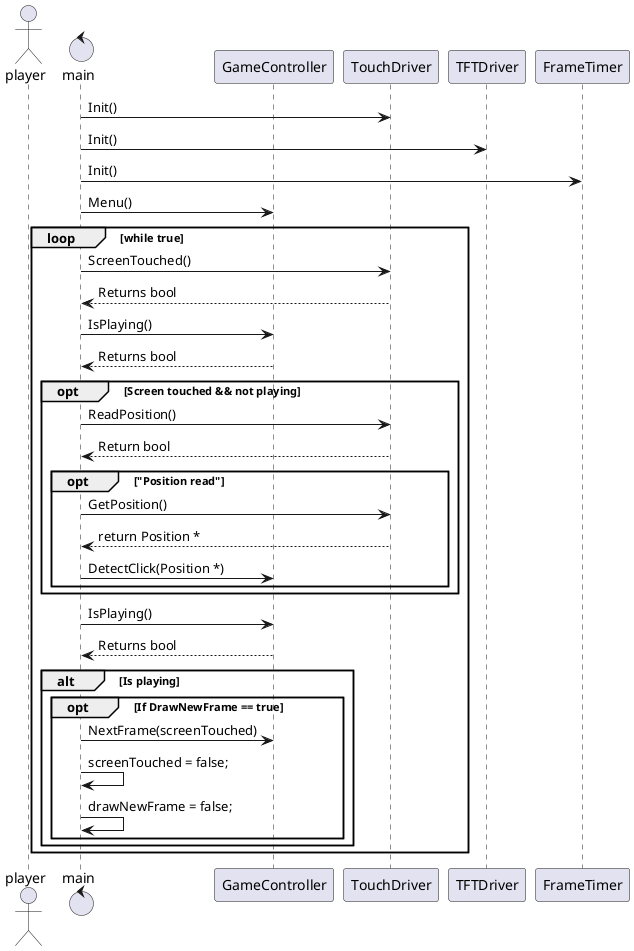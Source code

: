 @startuml
actor player
control main
participant GameController
participant TouchDriver
participant TFTDriver
participant FrameTimer
main -> TouchDriver : Init()
main -> TFTDriver : Init()
main -> FrameTimer : Init()
main -> GameController : Menu()
loop while true
    main -> TouchDriver : ScreenTouched()
    TouchDriver --> main : Returns bool
    main -> GameController : IsPlaying()
    GameController --> main : Returns bool
    opt Screen touched && not playing
        main -> TouchDriver : ReadPosition()
        TouchDriver --> main : Return bool
        opt "Position read"
            main -> TouchDriver : GetPosition()
            TouchDriver --> main : return Position *
            main -> GameController : DetectClick(Position *)
        end
    end
    main -> GameController : IsPlaying()
    GameController --> main : Returns bool
    alt Is playing
        opt If DrawNewFrame == true
            main -> GameController : NextFrame(screenTouched)
            main -> main : screenTouched = false;
            main -> main : drawNewFrame = false;
        end
    end
end
@enduml